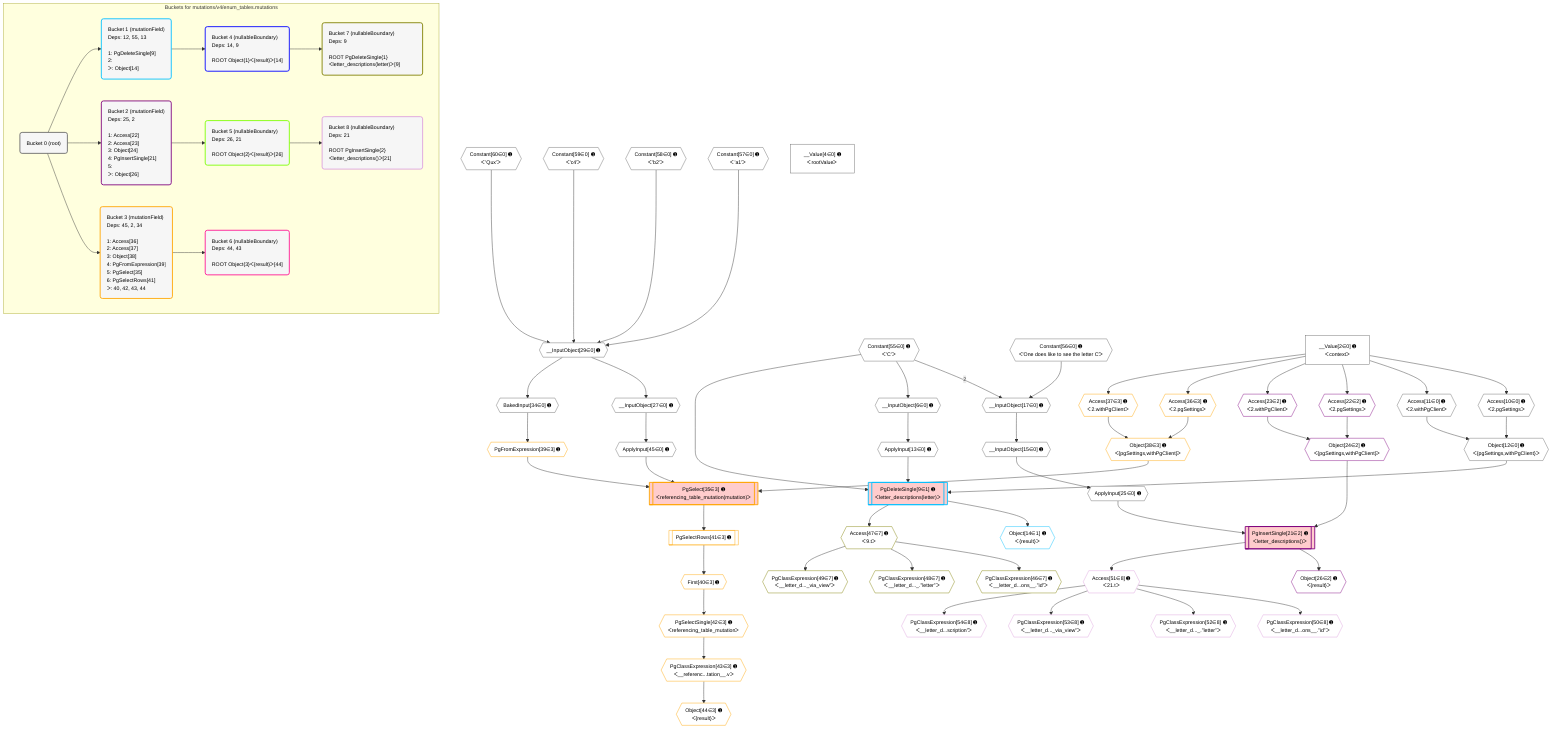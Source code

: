 %%{init: {'themeVariables': { 'fontSize': '12px'}}}%%
graph TD
    classDef path fill:#eee,stroke:#000,color:#000
    classDef plan fill:#fff,stroke-width:1px,color:#000
    classDef itemplan fill:#fff,stroke-width:2px,color:#000
    classDef unbatchedplan fill:#dff,stroke-width:1px,color:#000
    classDef sideeffectplan fill:#fcc,stroke-width:2px,color:#000
    classDef bucket fill:#f6f6f6,color:#000,stroke-width:2px,text-align:left

    subgraph "Buckets for mutations/v4/enum_tables.mutations"
    Bucket0("Bucket 0 (root)"):::bucket
    Bucket1("Bucket 1 (mutationField)<br />Deps: 12, 55, 13<br /><br />1: PgDeleteSingle[9]<br />2: <br />ᐳ: Object[14]"):::bucket
    Bucket2("Bucket 2 (mutationField)<br />Deps: 25, 2<br /><br />1: Access[22]<br />2: Access[23]<br />3: Object[24]<br />4: PgInsertSingle[21]<br />5: <br />ᐳ: Object[26]"):::bucket
    Bucket3("Bucket 3 (mutationField)<br />Deps: 45, 2, 34<br /><br />1: Access[36]<br />2: Access[37]<br />3: Object[38]<br />4: PgFromExpression[39]<br />5: PgSelect[35]<br />6: PgSelectRows[41]<br />ᐳ: 40, 42, 43, 44"):::bucket
    Bucket4("Bucket 4 (nullableBoundary)<br />Deps: 14, 9<br /><br />ROOT Object{1}ᐸ{result}ᐳ[14]"):::bucket
    Bucket5("Bucket 5 (nullableBoundary)<br />Deps: 26, 21<br /><br />ROOT Object{2}ᐸ{result}ᐳ[26]"):::bucket
    Bucket6("Bucket 6 (nullableBoundary)<br />Deps: 44, 43<br /><br />ROOT Object{3}ᐸ{result}ᐳ[44]"):::bucket
    Bucket7("Bucket 7 (nullableBoundary)<br />Deps: 9<br /><br />ROOT PgDeleteSingle{1}ᐸletter_descriptions(letter)ᐳ[9]"):::bucket
    Bucket8("Bucket 8 (nullableBoundary)<br />Deps: 21<br /><br />ROOT PgInsertSingle{2}ᐸletter_descriptions()ᐳ[21]"):::bucket
    end
    Bucket0 --> Bucket1 & Bucket2 & Bucket3
    Bucket1 --> Bucket4
    Bucket2 --> Bucket5
    Bucket3 --> Bucket6
    Bucket4 --> Bucket7
    Bucket5 --> Bucket8

    %% plan dependencies
    __InputObject29{{"__InputObject[29∈0] ➊"}}:::plan
    Constant57{{"Constant[57∈0] ➊<br />ᐸ'a1'ᐳ"}}:::plan
    Constant58{{"Constant[58∈0] ➊<br />ᐸ'b2'ᐳ"}}:::plan
    Constant59{{"Constant[59∈0] ➊<br />ᐸ'c4'ᐳ"}}:::plan
    Constant60{{"Constant[60∈0] ➊<br />ᐸ'Qux'ᐳ"}}:::plan
    Constant57 & Constant58 & Constant59 & Constant60 --> __InputObject29
    __InputObject17{{"__InputObject[17∈0] ➊"}}:::plan
    Constant55{{"Constant[55∈0] ➊<br />ᐸ'C'ᐳ"}}:::plan
    Constant56{{"Constant[56∈0] ➊<br />ᐸ'One does like to see the letter C'ᐳ"}}:::plan
    Constant56 --> __InputObject17
    Constant55 -- 2 --> __InputObject17
    __InputObject6{{"__InputObject[6∈0] ➊"}}:::plan
    Constant55 --> __InputObject6
    Object12{{"Object[12∈0] ➊<br />ᐸ{pgSettings,withPgClient}ᐳ"}}:::plan
    Access10{{"Access[10∈0] ➊<br />ᐸ2.pgSettingsᐳ"}}:::plan
    Access11{{"Access[11∈0] ➊<br />ᐸ2.withPgClientᐳ"}}:::plan
    Access10 & Access11 --> Object12
    __InputObject15{{"__InputObject[15∈0] ➊"}}:::plan
    __InputObject17 --> __InputObject15
    __InputObject27{{"__InputObject[27∈0] ➊"}}:::plan
    __InputObject29 --> __InputObject27
    __Value2["__Value[2∈0] ➊<br />ᐸcontextᐳ"]:::plan
    __Value2 --> Access10
    __Value2 --> Access11
    ApplyInput13{{"ApplyInput[13∈0] ➊"}}:::plan
    __InputObject6 --> ApplyInput13
    ApplyInput25{{"ApplyInput[25∈0] ➊"}}:::plan
    __InputObject15 --> ApplyInput25
    BakedInput34{{"BakedInput[34∈0] ➊"}}:::plan
    __InputObject29 --> BakedInput34
    ApplyInput45{{"ApplyInput[45∈0] ➊"}}:::plan
    __InputObject27 --> ApplyInput45
    __Value4["__Value[4∈0] ➊<br />ᐸrootValueᐳ"]:::plan
    PgDeleteSingle9[["PgDeleteSingle[9∈1] ➊<br />ᐸletter_descriptions(letter)ᐳ"]]:::sideeffectplan
    Object12 & Constant55 & ApplyInput13 --> PgDeleteSingle9
    Object14{{"Object[14∈1] ➊<br />ᐸ{result}ᐳ"}}:::plan
    PgDeleteSingle9 --> Object14
    PgClassExpression46{{"PgClassExpression[46∈7] ➊<br />ᐸ__letter_d...ons__.”id”ᐳ"}}:::plan
    Access47{{"Access[47∈7] ➊<br />ᐸ9.tᐳ"}}:::plan
    Access47 --> PgClassExpression46
    PgDeleteSingle9 --> Access47
    PgClassExpression48{{"PgClassExpression[48∈7] ➊<br />ᐸ__letter_d..._.”letter”ᐳ"}}:::plan
    Access47 --> PgClassExpression48
    PgClassExpression49{{"PgClassExpression[49∈7] ➊<br />ᐸ__letter_d..._via_view”ᐳ"}}:::plan
    Access47 --> PgClassExpression49
    PgInsertSingle21[["PgInsertSingle[21∈2] ➊<br />ᐸletter_descriptions()ᐳ"]]:::sideeffectplan
    Object24{{"Object[24∈2] ➊<br />ᐸ{pgSettings,withPgClient}ᐳ"}}:::plan
    Object24 & ApplyInput25 --> PgInsertSingle21
    Access22{{"Access[22∈2] ➊<br />ᐸ2.pgSettingsᐳ"}}:::plan
    Access23{{"Access[23∈2] ➊<br />ᐸ2.withPgClientᐳ"}}:::plan
    Access22 & Access23 --> Object24
    __Value2 --> Access22
    __Value2 --> Access23
    Object26{{"Object[26∈2] ➊<br />ᐸ{result}ᐳ"}}:::plan
    PgInsertSingle21 --> Object26
    PgClassExpression50{{"PgClassExpression[50∈8] ➊<br />ᐸ__letter_d...ons__.”id”ᐳ"}}:::plan
    Access51{{"Access[51∈8] ➊<br />ᐸ21.tᐳ"}}:::plan
    Access51 --> PgClassExpression50
    PgInsertSingle21 --> Access51
    PgClassExpression52{{"PgClassExpression[52∈8] ➊<br />ᐸ__letter_d..._.”letter”ᐳ"}}:::plan
    Access51 --> PgClassExpression52
    PgClassExpression53{{"PgClassExpression[53∈8] ➊<br />ᐸ__letter_d..._via_view”ᐳ"}}:::plan
    Access51 --> PgClassExpression53
    PgClassExpression54{{"PgClassExpression[54∈8] ➊<br />ᐸ__letter_d...scription”ᐳ"}}:::plan
    Access51 --> PgClassExpression54
    PgSelect35[["PgSelect[35∈3] ➊<br />ᐸreferencing_table_mutation(mutation)ᐳ"]]:::sideeffectplan
    Object38{{"Object[38∈3] ➊<br />ᐸ{pgSettings,withPgClient}ᐳ"}}:::plan
    PgFromExpression39{{"PgFromExpression[39∈3] ➊"}}:::plan
    Object38 & PgFromExpression39 & ApplyInput45 --> PgSelect35
    Access36{{"Access[36∈3] ➊<br />ᐸ2.pgSettingsᐳ"}}:::plan
    Access37{{"Access[37∈3] ➊<br />ᐸ2.withPgClientᐳ"}}:::plan
    Access36 & Access37 --> Object38
    __Value2 --> Access36
    __Value2 --> Access37
    BakedInput34 --> PgFromExpression39
    First40{{"First[40∈3] ➊"}}:::plan
    PgSelectRows41[["PgSelectRows[41∈3] ➊"]]:::plan
    PgSelectRows41 --> First40
    PgSelect35 --> PgSelectRows41
    PgSelectSingle42{{"PgSelectSingle[42∈3] ➊<br />ᐸreferencing_table_mutationᐳ"}}:::plan
    First40 --> PgSelectSingle42
    PgClassExpression43{{"PgClassExpression[43∈3] ➊<br />ᐸ__referenc...tation__.vᐳ"}}:::plan
    PgSelectSingle42 --> PgClassExpression43
    Object44{{"Object[44∈3] ➊<br />ᐸ{result}ᐳ"}}:::plan
    PgClassExpression43 --> Object44

    %% define steps
    classDef bucket0 stroke:#696969
    class Bucket0,__Value2,__Value4,__InputObject6,Access10,Access11,Object12,ApplyInput13,__InputObject15,__InputObject17,ApplyInput25,__InputObject27,__InputObject29,BakedInput34,ApplyInput45,Constant55,Constant56,Constant57,Constant58,Constant59,Constant60 bucket0
    classDef bucket1 stroke:#00bfff
    class Bucket1,PgDeleteSingle9,Object14 bucket1
    classDef bucket2 stroke:#7f007f
    class Bucket2,PgInsertSingle21,Access22,Access23,Object24,Object26 bucket2
    classDef bucket3 stroke:#ffa500
    class Bucket3,PgSelect35,Access36,Access37,Object38,PgFromExpression39,First40,PgSelectRows41,PgSelectSingle42,PgClassExpression43,Object44 bucket3
    classDef bucket4 stroke:#0000ff
    class Bucket4 bucket4
    classDef bucket5 stroke:#7fff00
    class Bucket5 bucket5
    classDef bucket6 stroke:#ff1493
    class Bucket6 bucket6
    classDef bucket7 stroke:#808000
    class Bucket7,PgClassExpression46,Access47,PgClassExpression48,PgClassExpression49 bucket7
    classDef bucket8 stroke:#dda0dd
    class Bucket8,PgClassExpression50,Access51,PgClassExpression52,PgClassExpression53,PgClassExpression54 bucket8